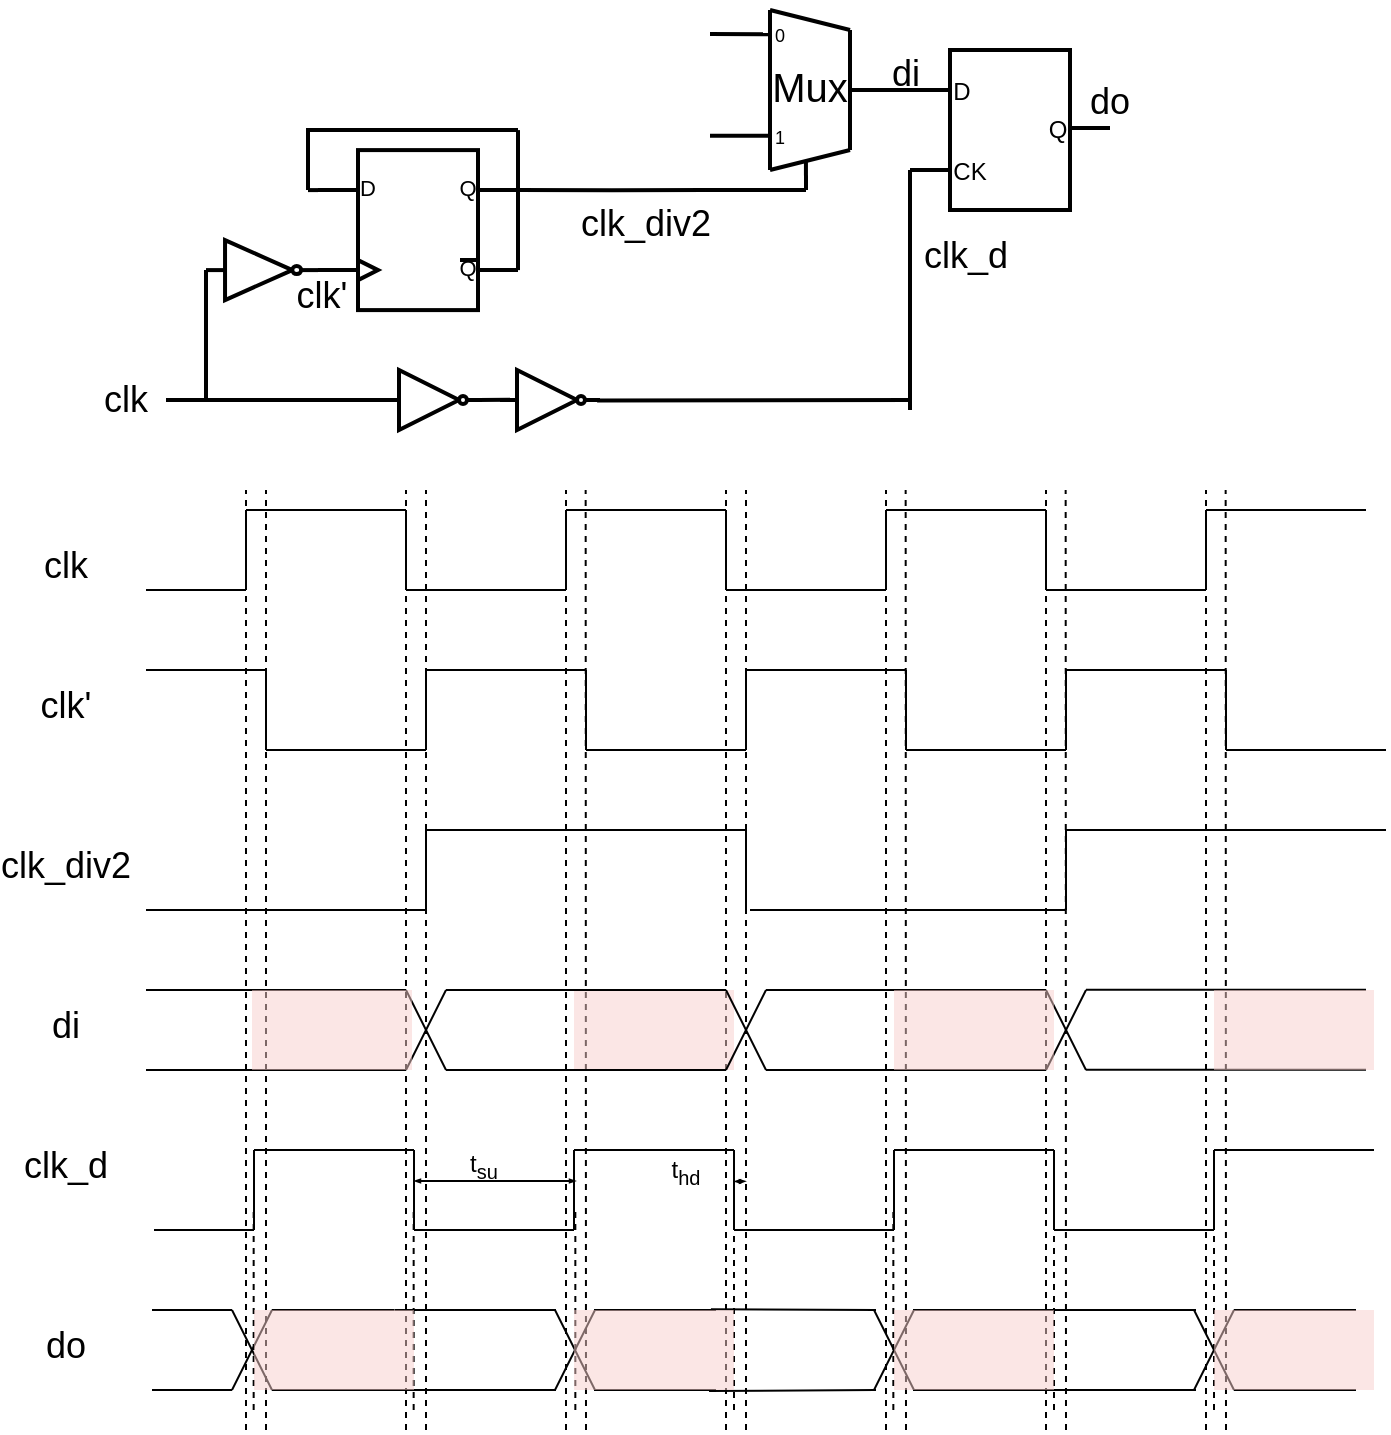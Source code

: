 <mxfile version="19.0.3" type="device"><diagram id="NZStmZs7gx8Ik5Czr6Bj" name="Page-1"><mxGraphModel dx="1385" dy="854" grid="1" gridSize="10" guides="1" tooltips="1" connect="1" arrows="1" fold="1" page="1" pageScale="1" pageWidth="850" pageHeight="1100" math="0" shadow="0"><root><mxCell id="0"/><mxCell id="1" parent="0"/><mxCell id="0IzY9kiV0JZyl25WK3U3-16" value="" style="verticalLabelPosition=bottom;shadow=0;dashed=0;align=center;html=1;verticalAlign=top;shape=mxgraph.electrical.logic_gates.inverter_2;strokeWidth=2;" vertex="1" parent="1"><mxGeometry x="317" y="250" width="50" height="30" as="geometry"/></mxCell><mxCell id="0IzY9kiV0JZyl25WK3U3-17" value="" style="verticalLabelPosition=bottom;shadow=0;dashed=0;align=center;html=1;verticalAlign=top;shape=mxgraph.electrical.logic_gates.inverter_2;strokeWidth=2;" vertex="1" parent="1"><mxGeometry x="258" y="250" width="50" height="30" as="geometry"/></mxCell><mxCell id="0IzY9kiV0JZyl25WK3U3-18" value="" style="group;strokeWidth=2;" vertex="1" connectable="0" parent="1"><mxGeometry x="522" y="90" width="100" height="80" as="geometry"/></mxCell><mxCell id="0IzY9kiV0JZyl25WK3U3-19" value="" style="rounded=0;whiteSpace=wrap;html=1;strokeWidth=2;" vertex="1" parent="0IzY9kiV0JZyl25WK3U3-18"><mxGeometry x="20" width="60" height="80" as="geometry"/></mxCell><mxCell id="0IzY9kiV0JZyl25WK3U3-20" value="" style="endArrow=none;html=1;rounded=0;entryX=0;entryY=0.25;entryDx=0;entryDy=0;strokeWidth=2;" edge="1" parent="0IzY9kiV0JZyl25WK3U3-18" target="0IzY9kiV0JZyl25WK3U3-19"><mxGeometry width="50" height="50" relative="1" as="geometry"><mxPoint y="20" as="sourcePoint"/><mxPoint x="10" y="-20" as="targetPoint"/></mxGeometry></mxCell><mxCell id="0IzY9kiV0JZyl25WK3U3-21" value="" style="endArrow=none;html=1;rounded=0;entryX=0;entryY=0.25;entryDx=0;entryDy=0;strokeWidth=2;" edge="1" parent="0IzY9kiV0JZyl25WK3U3-18"><mxGeometry width="50" height="50" relative="1" as="geometry"><mxPoint y="60" as="sourcePoint"/><mxPoint x="20" y="60" as="targetPoint"/></mxGeometry></mxCell><mxCell id="0IzY9kiV0JZyl25WK3U3-22" value="" style="endArrow=none;html=1;rounded=0;entryX=0;entryY=0.25;entryDx=0;entryDy=0;strokeWidth=2;" edge="1" parent="0IzY9kiV0JZyl25WK3U3-18"><mxGeometry width="50" height="50" relative="1" as="geometry"><mxPoint x="80" y="39" as="sourcePoint"/><mxPoint x="100" y="39" as="targetPoint"/></mxGeometry></mxCell><mxCell id="0IzY9kiV0JZyl25WK3U3-23" value="D" style="text;html=1;strokeColor=none;fillColor=none;align=center;verticalAlign=middle;whiteSpace=wrap;rounded=0;strokeWidth=2;" vertex="1" parent="0IzY9kiV0JZyl25WK3U3-18"><mxGeometry x="16" y="16" width="20" height="10" as="geometry"/></mxCell><mxCell id="0IzY9kiV0JZyl25WK3U3-24" value="CK" style="text;html=1;strokeColor=none;fillColor=none;align=center;verticalAlign=middle;whiteSpace=wrap;rounded=0;strokeWidth=2;" vertex="1" parent="0IzY9kiV0JZyl25WK3U3-18"><mxGeometry x="20" y="56" width="20" height="10" as="geometry"/></mxCell><mxCell id="0IzY9kiV0JZyl25WK3U3-25" value="Q" style="text;html=1;strokeColor=none;fillColor=none;align=center;verticalAlign=middle;whiteSpace=wrap;rounded=0;strokeWidth=2;" vertex="1" parent="0IzY9kiV0JZyl25WK3U3-18"><mxGeometry x="64" y="35" width="20" height="10" as="geometry"/></mxCell><mxCell id="0IzY9kiV0JZyl25WK3U3-188" value="" style="endArrow=none;html=1;rounded=0;strokeWidth=2;" edge="1" parent="0IzY9kiV0JZyl25WK3U3-18"><mxGeometry width="50" height="50" relative="1" as="geometry"><mxPoint y="60" as="sourcePoint"/><mxPoint y="180" as="targetPoint"/></mxGeometry></mxCell><mxCell id="0IzY9kiV0JZyl25WK3U3-26" value="" style="endArrow=none;html=1;rounded=0;strokeWidth=2;" edge="1" parent="1" target="0IzY9kiV0JZyl25WK3U3-17"><mxGeometry width="50" height="50" relative="1" as="geometry"><mxPoint x="150" y="265" as="sourcePoint"/><mxPoint x="202" y="264.8" as="targetPoint"/></mxGeometry></mxCell><mxCell id="0IzY9kiV0JZyl25WK3U3-27" value="" style="endArrow=none;html=1;rounded=0;strokeWidth=2;" edge="1" parent="1"><mxGeometry width="50" height="50" relative="1" as="geometry"><mxPoint x="306" y="265" as="sourcePoint"/><mxPoint x="322" y="264.86" as="targetPoint"/></mxGeometry></mxCell><mxCell id="0IzY9kiV0JZyl25WK3U3-28" value="" style="endArrow=none;html=1;rounded=0;strokeWidth=2;exitX=0.971;exitY=0.507;exitDx=0;exitDy=0;exitPerimeter=0;" edge="1" parent="1" source="0IzY9kiV0JZyl25WK3U3-16"><mxGeometry width="50" height="50" relative="1" as="geometry"><mxPoint x="380" y="265" as="sourcePoint"/><mxPoint x="522" y="264.98" as="targetPoint"/></mxGeometry></mxCell><mxCell id="0IzY9kiV0JZyl25WK3U3-34" value="" style="endArrow=none;html=1;rounded=0;entryX=-0.003;entryY=0.806;entryDx=0;entryDy=0;entryPerimeter=0;strokeWidth=2;" edge="1" parent="1" target="0IzY9kiV0JZyl25WK3U3-82"><mxGeometry width="50" height="50" relative="1" as="geometry"><mxPoint x="422" y="82" as="sourcePoint"/><mxPoint x="432" y="82" as="targetPoint"/></mxGeometry></mxCell><mxCell id="0IzY9kiV0JZyl25WK3U3-36" value="" style="endArrow=none;html=1;rounded=0;strokeWidth=2;" edge="1" parent="1"><mxGeometry width="50" height="50" relative="1" as="geometry"><mxPoint x="492" y="109.94" as="sourcePoint"/><mxPoint x="522" y="110" as="targetPoint"/></mxGeometry></mxCell><mxCell id="0IzY9kiV0JZyl25WK3U3-40" value="&lt;font style=&quot;font-size: 18px;&quot;&gt;clk&lt;/font&gt;" style="text;html=1;strokeColor=none;fillColor=none;align=center;verticalAlign=middle;whiteSpace=wrap;rounded=0;strokeWidth=2;" vertex="1" parent="1"><mxGeometry x="120" y="257" width="20" height="16" as="geometry"/></mxCell><mxCell id="0IzY9kiV0JZyl25WK3U3-43" value="&lt;font style=&quot;font-size: 18px;&quot;&gt;do&lt;/font&gt;" style="text;html=1;strokeColor=none;fillColor=none;align=center;verticalAlign=middle;whiteSpace=wrap;rounded=0;strokeWidth=2;" vertex="1" parent="1"><mxGeometry x="612" y="108" width="20" height="16" as="geometry"/></mxCell><mxCell id="0IzY9kiV0JZyl25WK3U3-44" value="" style="endArrow=none;html=1;rounded=0;fontSize=18;strokeWidth=1;" edge="1" parent="1"><mxGeometry width="50" height="50" relative="1" as="geometry"><mxPoint x="140" y="360" as="sourcePoint"/><mxPoint x="190" y="360" as="targetPoint"/></mxGeometry></mxCell><mxCell id="0IzY9kiV0JZyl25WK3U3-53" value="" style="endArrow=none;html=1;rounded=0;fontSize=18;strokeWidth=1;" edge="1" parent="1"><mxGeometry width="50" height="50" relative="1" as="geometry"><mxPoint x="190" y="320" as="sourcePoint"/><mxPoint x="270" y="320" as="targetPoint"/></mxGeometry></mxCell><mxCell id="0IzY9kiV0JZyl25WK3U3-54" value="" style="endArrow=none;html=1;rounded=0;fontSize=18;strokeWidth=1;" edge="1" parent="1"><mxGeometry width="50" height="50" relative="1" as="geometry"><mxPoint x="270" y="360" as="sourcePoint"/><mxPoint x="350" y="360" as="targetPoint"/></mxGeometry></mxCell><mxCell id="0IzY9kiV0JZyl25WK3U3-55" value="" style="endArrow=none;html=1;rounded=0;fontSize=18;strokeWidth=1;" edge="1" parent="1"><mxGeometry width="50" height="50" relative="1" as="geometry"><mxPoint x="350" y="320" as="sourcePoint"/><mxPoint x="430" y="320" as="targetPoint"/></mxGeometry></mxCell><mxCell id="0IzY9kiV0JZyl25WK3U3-56" value="" style="endArrow=none;html=1;rounded=0;fontSize=18;strokeWidth=1;" edge="1" parent="1"><mxGeometry width="50" height="50" relative="1" as="geometry"><mxPoint x="430" y="360" as="sourcePoint"/><mxPoint x="510" y="360" as="targetPoint"/></mxGeometry></mxCell><mxCell id="0IzY9kiV0JZyl25WK3U3-57" value="" style="endArrow=none;html=1;rounded=0;fontSize=18;strokeWidth=1;" edge="1" parent="1"><mxGeometry width="50" height="50" relative="1" as="geometry"><mxPoint x="510" y="320" as="sourcePoint"/><mxPoint x="590" y="320" as="targetPoint"/></mxGeometry></mxCell><mxCell id="0IzY9kiV0JZyl25WK3U3-60" value="" style="endArrow=none;html=1;rounded=0;fontSize=18;strokeWidth=1;" edge="1" parent="1"><mxGeometry width="50" height="50" relative="1" as="geometry"><mxPoint x="190" y="360" as="sourcePoint"/><mxPoint x="190" y="320" as="targetPoint"/></mxGeometry></mxCell><mxCell id="0IzY9kiV0JZyl25WK3U3-61" value="" style="endArrow=none;html=1;rounded=0;fontSize=18;strokeWidth=1;" edge="1" parent="1"><mxGeometry width="50" height="50" relative="1" as="geometry"><mxPoint x="270" y="360" as="sourcePoint"/><mxPoint x="270" y="320" as="targetPoint"/></mxGeometry></mxCell><mxCell id="0IzY9kiV0JZyl25WK3U3-62" value="" style="endArrow=none;html=1;rounded=0;fontSize=18;strokeWidth=1;" edge="1" parent="1"><mxGeometry width="50" height="50" relative="1" as="geometry"><mxPoint x="350" y="360" as="sourcePoint"/><mxPoint x="350" y="320" as="targetPoint"/></mxGeometry></mxCell><mxCell id="0IzY9kiV0JZyl25WK3U3-63" value="" style="endArrow=none;html=1;rounded=0;fontSize=18;strokeWidth=1;" edge="1" parent="1"><mxGeometry width="50" height="50" relative="1" as="geometry"><mxPoint x="430" y="360" as="sourcePoint"/><mxPoint x="430" y="320" as="targetPoint"/></mxGeometry></mxCell><mxCell id="0IzY9kiV0JZyl25WK3U3-64" value="" style="endArrow=none;html=1;rounded=0;fontSize=18;strokeWidth=1;" edge="1" parent="1"><mxGeometry width="50" height="50" relative="1" as="geometry"><mxPoint x="510" y="360" as="sourcePoint"/><mxPoint x="510" y="320" as="targetPoint"/></mxGeometry></mxCell><mxCell id="0IzY9kiV0JZyl25WK3U3-66" value="&lt;font style=&quot;font-size: 18px;&quot;&gt;clk&lt;/font&gt;" style="text;html=1;strokeColor=none;fillColor=none;align=center;verticalAlign=middle;whiteSpace=wrap;rounded=0;strokeWidth=1;" vertex="1" parent="1"><mxGeometry x="90" y="340" width="20" height="16" as="geometry"/></mxCell><mxCell id="0IzY9kiV0JZyl25WK3U3-76" value="" style="endArrow=none;html=1;rounded=0;fontSize=18;strokeWidth=2;" edge="1" parent="1"><mxGeometry width="50" height="50" relative="1" as="geometry"><mxPoint x="452" y="150" as="sourcePoint"/><mxPoint x="452" y="70" as="targetPoint"/></mxGeometry></mxCell><mxCell id="0IzY9kiV0JZyl25WK3U3-77" value="" style="endArrow=none;html=1;rounded=0;fontSize=18;strokeWidth=2;" edge="1" parent="1"><mxGeometry width="50" height="50" relative="1" as="geometry"><mxPoint x="492" y="140" as="sourcePoint"/><mxPoint x="492" y="80" as="targetPoint"/></mxGeometry></mxCell><mxCell id="0IzY9kiV0JZyl25WK3U3-78" value="" style="endArrow=none;html=1;rounded=0;fontSize=18;strokeWidth=2;" edge="1" parent="1"><mxGeometry width="50" height="50" relative="1" as="geometry"><mxPoint x="452" y="150" as="sourcePoint"/><mxPoint x="492" y="140" as="targetPoint"/></mxGeometry></mxCell><mxCell id="0IzY9kiV0JZyl25WK3U3-79" value="" style="endArrow=none;html=1;rounded=0;fontSize=18;strokeWidth=2;" edge="1" parent="1"><mxGeometry width="50" height="50" relative="1" as="geometry"><mxPoint x="452" y="70.0" as="sourcePoint"/><mxPoint x="492" y="80" as="targetPoint"/></mxGeometry></mxCell><mxCell id="0IzY9kiV0JZyl25WK3U3-81" value="&lt;font style=&quot;font-size: 20px;&quot;&gt;Mux&lt;/font&gt;" style="text;html=1;strokeColor=none;fillColor=none;align=center;verticalAlign=middle;whiteSpace=wrap;rounded=0;fontSize=18;strokeWidth=2;" vertex="1" parent="1"><mxGeometry x="442" y="94" width="60" height="30" as="geometry"/></mxCell><mxCell id="0IzY9kiV0JZyl25WK3U3-82" value="&lt;font style=&quot;font-size: 9px;&quot;&gt;0&lt;/font&gt;" style="text;html=1;strokeColor=none;fillColor=none;align=center;verticalAlign=middle;whiteSpace=wrap;rounded=0;fontSize=20;strokeWidth=2;" vertex="1" parent="1"><mxGeometry x="452" y="70" width="10" height="15" as="geometry"/></mxCell><mxCell id="0IzY9kiV0JZyl25WK3U3-83" value="&lt;font style=&quot;font-size: 9px;&quot;&gt;1&lt;/font&gt;" style="text;html=1;strokeColor=none;fillColor=none;align=center;verticalAlign=middle;whiteSpace=wrap;rounded=0;fontSize=20;strokeWidth=2;" vertex="1" parent="1"><mxGeometry x="452" y="121" width="10" height="15" as="geometry"/></mxCell><mxCell id="0IzY9kiV0JZyl25WK3U3-84" value="" style="endArrow=none;html=1;rounded=0;entryX=0;entryY=0.6;entryDx=0;entryDy=0;entryPerimeter=0;strokeWidth=2;" edge="1" parent="1"><mxGeometry width="50" height="50" relative="1" as="geometry"><mxPoint x="422.0" y="132.9" as="sourcePoint"/><mxPoint x="452.0" y="132.9" as="targetPoint"/></mxGeometry></mxCell><mxCell id="0IzY9kiV0JZyl25WK3U3-108" value="" style="endArrow=none;html=1;rounded=0;fontSize=12;strokeWidth=1;dashed=1;" edge="1" parent="1"><mxGeometry width="50" height="50" relative="1" as="geometry"><mxPoint x="200" y="780" as="sourcePoint"/><mxPoint x="200" y="310" as="targetPoint"/></mxGeometry></mxCell><mxCell id="0IzY9kiV0JZyl25WK3U3-109" value="" style="endArrow=none;html=1;rounded=0;fontSize=12;strokeWidth=1;dashed=1;" edge="1" parent="1"><mxGeometry width="50" height="50" relative="1" as="geometry"><mxPoint x="360" y="780" as="sourcePoint"/><mxPoint x="359.83" y="310" as="targetPoint"/></mxGeometry></mxCell><mxCell id="0IzY9kiV0JZyl25WK3U3-110" value="" style="endArrow=none;html=1;rounded=0;fontSize=12;strokeWidth=1;dashed=1;" edge="1" parent="1"><mxGeometry width="50" height="50" relative="1" as="geometry"><mxPoint x="520" y="780" as="sourcePoint"/><mxPoint x="519.83" y="310" as="targetPoint"/></mxGeometry></mxCell><mxCell id="0IzY9kiV0JZyl25WK3U3-121" value="" style="endArrow=none;html=1;rounded=0;fontSize=12;strokeWidth=1;dashed=1;" edge="1" parent="1"><mxGeometry width="50" height="50" relative="1" as="geometry"><mxPoint x="280" y="780" as="sourcePoint"/><mxPoint x="280" y="310" as="targetPoint"/></mxGeometry></mxCell><mxCell id="0IzY9kiV0JZyl25WK3U3-122" value="" style="endArrow=none;html=1;rounded=0;fontSize=12;strokeWidth=1;dashed=1;" edge="1" parent="1"><mxGeometry width="50" height="50" relative="1" as="geometry"><mxPoint x="440" y="780" as="sourcePoint"/><mxPoint x="440" y="310" as="targetPoint"/></mxGeometry></mxCell><mxCell id="0IzY9kiV0JZyl25WK3U3-123" value="" style="endArrow=none;html=1;rounded=0;fontSize=12;strokeWidth=1;" edge="1" parent="1"><mxGeometry width="50" height="50" relative="1" as="geometry"><mxPoint x="270" y="600" as="sourcePoint"/><mxPoint x="290" y="560" as="targetPoint"/></mxGeometry></mxCell><mxCell id="0IzY9kiV0JZyl25WK3U3-124" value="" style="endArrow=none;html=1;rounded=0;fontSize=12;strokeWidth=1;" edge="1" parent="1"><mxGeometry width="50" height="50" relative="1" as="geometry"><mxPoint x="290" y="600" as="sourcePoint"/><mxPoint x="270" y="560" as="targetPoint"/></mxGeometry></mxCell><mxCell id="0IzY9kiV0JZyl25WK3U3-140" value="" style="endArrow=none;html=1;rounded=0;fontSize=12;strokeWidth=1;dashed=1;" edge="1" parent="1"><mxGeometry width="50" height="50" relative="1" as="geometry"><mxPoint x="350" y="780" as="sourcePoint"/><mxPoint x="350.0" y="310" as="targetPoint"/></mxGeometry></mxCell><mxCell id="0IzY9kiV0JZyl25WK3U3-141" value="" style="endArrow=blockThin;html=1;rounded=0;fontSize=12;strokeWidth=1;startArrow=blockThin;startFill=1;endFill=1;endSize=1;startSize=1;" edge="1" parent="1"><mxGeometry width="50" height="50" relative="1" as="geometry"><mxPoint x="274" y="655.52" as="sourcePoint"/><mxPoint x="355" y="655.52" as="targetPoint"/></mxGeometry></mxCell><mxCell id="0IzY9kiV0JZyl25WK3U3-142" value="t&lt;sub&gt;su&lt;/sub&gt;" style="text;html=1;strokeColor=none;fillColor=none;align=center;verticalAlign=middle;whiteSpace=wrap;rounded=0;fontSize=12;strokeWidth=1;" vertex="1" parent="1"><mxGeometry x="299" y="642.66" width="20" height="10" as="geometry"/></mxCell><mxCell id="0IzY9kiV0JZyl25WK3U3-143" value="" style="endArrow=blockThin;html=1;rounded=0;fontSize=12;strokeWidth=1;startArrow=blockThin;startFill=1;endFill=1;endSize=1;startSize=1;" edge="1" parent="1"><mxGeometry width="50" height="50" relative="1" as="geometry"><mxPoint x="434" y="655.74" as="sourcePoint"/><mxPoint x="440" y="655.67" as="targetPoint"/></mxGeometry></mxCell><mxCell id="0IzY9kiV0JZyl25WK3U3-144" value="" style="endArrow=none;html=1;rounded=0;fontSize=12;strokeWidth=1;dashed=1;" edge="1" parent="1"><mxGeometry width="50" height="50" relative="1" as="geometry"><mxPoint x="430" y="780" as="sourcePoint"/><mxPoint x="430" y="310" as="targetPoint"/></mxGeometry></mxCell><mxCell id="0IzY9kiV0JZyl25WK3U3-145" value="t&lt;sub&gt;hd&lt;/sub&gt;" style="text;html=1;strokeColor=none;fillColor=none;align=center;verticalAlign=middle;whiteSpace=wrap;rounded=0;fontSize=12;strokeWidth=1;" vertex="1" parent="1"><mxGeometry x="400" y="645.74" width="20" height="10" as="geometry"/></mxCell><mxCell id="0IzY9kiV0JZyl25WK3U3-146" value="" style="endArrow=none;html=1;rounded=0;fontSize=12;strokeWidth=1;dashed=1;" edge="1" parent="1"><mxGeometry width="50" height="50" relative="1" as="geometry"><mxPoint x="270" y="780" as="sourcePoint"/><mxPoint x="270" y="310" as="targetPoint"/></mxGeometry></mxCell><mxCell id="0IzY9kiV0JZyl25WK3U3-162" value="" style="endArrow=none;html=1;rounded=0;fontSize=12;strokeWidth=1;dashed=1;" edge="1" parent="1"><mxGeometry width="50" height="50" relative="1" as="geometry"><mxPoint x="190" y="780" as="sourcePoint"/><mxPoint x="190" y="310" as="targetPoint"/></mxGeometry></mxCell><mxCell id="0IzY9kiV0JZyl25WK3U3-179" value="" style="rounded=0;whiteSpace=wrap;html=1;fontSize=12;fillColor=#F8CECC;strokeColor=none;opacity=50;strokeWidth=1;" vertex="1" parent="1"><mxGeometry x="354" y="560" width="80" height="40" as="geometry"/></mxCell><mxCell id="0IzY9kiV0JZyl25WK3U3-189" value="" style="verticalLabelPosition=bottom;shadow=0;dashed=0;align=center;html=1;verticalAlign=top;shape=mxgraph.electrical.logic_gates.inverter_2;strokeWidth=2;" vertex="1" parent="1"><mxGeometry x="170" y="185.05" width="56" height="30" as="geometry"/></mxCell><mxCell id="0IzY9kiV0JZyl25WK3U3-196" style="edgeStyle=orthogonalEdgeStyle;rounded=0;orthogonalLoop=1;jettySize=auto;html=1;exitX=1;exitY=0.25;exitDx=0;exitDy=0;exitPerimeter=0;fontSize=12;startArrow=none;startFill=0;endArrow=none;endFill=0;startSize=1;endSize=1;strokeWidth=2;" edge="1" parent="1" source="0IzY9kiV0JZyl25WK3U3-191"><mxGeometry relative="1" as="geometry"><mxPoint x="420" y="160" as="targetPoint"/></mxGeometry></mxCell><mxCell id="0IzY9kiV0JZyl25WK3U3-191" value="" style="verticalLabelPosition=bottom;shadow=0;dashed=0;align=center;html=1;verticalAlign=top;shape=mxgraph.electrical.logic_gates.d_type_flip-flop;fontSize=12;strokeWidth=2;fillColor=default;" vertex="1" parent="1"><mxGeometry x="226" y="140.05" width="100" height="80" as="geometry"/></mxCell><mxCell id="0IzY9kiV0JZyl25WK3U3-192" value="" style="endArrow=none;html=1;rounded=0;fontSize=12;startSize=1;endSize=1;strokeWidth=2;exitX=1;exitY=0.75;exitDx=0;exitDy=0;exitPerimeter=0;" edge="1" parent="1" source="0IzY9kiV0JZyl25WK3U3-191"><mxGeometry width="50" height="50" relative="1" as="geometry"><mxPoint x="321" y="200.05" as="sourcePoint"/><mxPoint x="326" y="130.05" as="targetPoint"/></mxGeometry></mxCell><mxCell id="0IzY9kiV0JZyl25WK3U3-193" value="" style="endArrow=none;html=1;rounded=0;fontSize=12;startSize=1;endSize=1;strokeWidth=2;" edge="1" parent="1"><mxGeometry width="50" height="50" relative="1" as="geometry"><mxPoint x="326" y="130" as="sourcePoint"/><mxPoint x="221" y="130.05" as="targetPoint"/></mxGeometry></mxCell><mxCell id="0IzY9kiV0JZyl25WK3U3-194" value="" style="endArrow=none;html=1;rounded=0;fontSize=12;startSize=1;endSize=1;strokeWidth=2;" edge="1" parent="1"><mxGeometry width="50" height="50" relative="1" as="geometry"><mxPoint x="221" y="160.05" as="sourcePoint"/><mxPoint x="226" y="130.05" as="targetPoint"/><Array as="points"><mxPoint x="221" y="130.05"/></Array></mxGeometry></mxCell><mxCell id="0IzY9kiV0JZyl25WK3U3-195" value="" style="endArrow=none;html=1;rounded=0;fontSize=12;startSize=1;endSize=1;strokeWidth=2;entryX=0;entryY=0.25;entryDx=0;entryDy=0;entryPerimeter=0;" edge="1" parent="1" target="0IzY9kiV0JZyl25WK3U3-191"><mxGeometry width="50" height="50" relative="1" as="geometry"><mxPoint x="221" y="160.05" as="sourcePoint"/><mxPoint x="226" y="130.05" as="targetPoint"/></mxGeometry></mxCell><mxCell id="0IzY9kiV0JZyl25WK3U3-198" value="" style="endArrow=none;html=1;rounded=0;fontSize=12;startSize=1;endSize=1;strokeWidth=2;" edge="1" parent="1"><mxGeometry width="50" height="50" relative="1" as="geometry"><mxPoint x="420" y="160.02" as="sourcePoint"/><mxPoint x="470" y="160.02" as="targetPoint"/></mxGeometry></mxCell><mxCell id="0IzY9kiV0JZyl25WK3U3-199" value="" style="endArrow=none;html=1;rounded=0;fontSize=12;startSize=1;endSize=1;strokeWidth=2;" edge="1" parent="1"><mxGeometry width="50" height="50" relative="1" as="geometry"><mxPoint x="470" y="160" as="sourcePoint"/><mxPoint x="469.97" y="145.05" as="targetPoint"/></mxGeometry></mxCell><mxCell id="0IzY9kiV0JZyl25WK3U3-200" value="" style="endArrow=none;html=1;rounded=0;strokeWidth=2;" edge="1" parent="1"><mxGeometry width="50" height="50" relative="1" as="geometry"><mxPoint x="170" y="200" as="sourcePoint"/><mxPoint x="170" y="265" as="targetPoint"/></mxGeometry></mxCell><mxCell id="0IzY9kiV0JZyl25WK3U3-201" value="&lt;font style=&quot;font-size: 18px;&quot;&gt;clk'&lt;/font&gt;" style="text;html=1;strokeColor=none;fillColor=none;align=center;verticalAlign=middle;whiteSpace=wrap;rounded=0;strokeWidth=2;" vertex="1" parent="1"><mxGeometry x="218" y="205" width="20" height="16" as="geometry"/></mxCell><mxCell id="0IzY9kiV0JZyl25WK3U3-202" value="&lt;font style=&quot;font-size: 18px;&quot;&gt;clk_div2&lt;/font&gt;" style="text;html=1;strokeColor=none;fillColor=none;align=center;verticalAlign=middle;whiteSpace=wrap;rounded=0;strokeWidth=2;" vertex="1" parent="1"><mxGeometry x="380" y="169.05" width="20" height="16" as="geometry"/></mxCell><mxCell id="0IzY9kiV0JZyl25WK3U3-207" value="&lt;font style=&quot;font-size: 18px;&quot;&gt;clk_d&lt;/font&gt;" style="text;html=1;strokeColor=none;fillColor=none;align=center;verticalAlign=middle;whiteSpace=wrap;rounded=0;strokeWidth=2;" vertex="1" parent="1"><mxGeometry x="540" y="185.05" width="20" height="16" as="geometry"/></mxCell><mxCell id="0IzY9kiV0JZyl25WK3U3-208" value="" style="endArrow=none;html=1;rounded=0;fontSize=18;strokeWidth=1;" edge="1" parent="1"><mxGeometry width="50" height="50" relative="1" as="geometry"><mxPoint x="140" y="400" as="sourcePoint"/><mxPoint x="200" y="400" as="targetPoint"/></mxGeometry></mxCell><mxCell id="0IzY9kiV0JZyl25WK3U3-209" value="" style="endArrow=none;html=1;rounded=0;fontSize=18;strokeWidth=1;" edge="1" parent="1"><mxGeometry width="50" height="50" relative="1" as="geometry"><mxPoint x="200" y="440" as="sourcePoint"/><mxPoint x="280" y="440" as="targetPoint"/></mxGeometry></mxCell><mxCell id="0IzY9kiV0JZyl25WK3U3-210" value="" style="endArrow=none;html=1;rounded=0;fontSize=18;strokeWidth=1;" edge="1" parent="1"><mxGeometry width="50" height="50" relative="1" as="geometry"><mxPoint x="280" y="400" as="sourcePoint"/><mxPoint x="360" y="400" as="targetPoint"/></mxGeometry></mxCell><mxCell id="0IzY9kiV0JZyl25WK3U3-211" value="" style="endArrow=none;html=1;rounded=0;fontSize=18;strokeWidth=1;" edge="1" parent="1"><mxGeometry width="50" height="50" relative="1" as="geometry"><mxPoint x="360" y="440" as="sourcePoint"/><mxPoint x="440" y="440" as="targetPoint"/></mxGeometry></mxCell><mxCell id="0IzY9kiV0JZyl25WK3U3-212" value="" style="endArrow=none;html=1;rounded=0;fontSize=18;strokeWidth=1;" edge="1" parent="1"><mxGeometry width="50" height="50" relative="1" as="geometry"><mxPoint x="440" y="400" as="sourcePoint"/><mxPoint x="520" y="400" as="targetPoint"/></mxGeometry></mxCell><mxCell id="0IzY9kiV0JZyl25WK3U3-213" value="" style="endArrow=none;html=1;rounded=0;fontSize=18;strokeWidth=1;" edge="1" parent="1"><mxGeometry width="50" height="50" relative="1" as="geometry"><mxPoint x="520" y="440" as="sourcePoint"/><mxPoint x="600" y="440" as="targetPoint"/></mxGeometry></mxCell><mxCell id="0IzY9kiV0JZyl25WK3U3-214" value="" style="endArrow=none;html=1;rounded=0;fontSize=18;strokeWidth=1;" edge="1" parent="1"><mxGeometry width="50" height="50" relative="1" as="geometry"><mxPoint x="200" y="440" as="sourcePoint"/><mxPoint x="200" y="400" as="targetPoint"/></mxGeometry></mxCell><mxCell id="0IzY9kiV0JZyl25WK3U3-215" value="" style="endArrow=none;html=1;rounded=0;fontSize=18;strokeWidth=1;" edge="1" parent="1"><mxGeometry width="50" height="50" relative="1" as="geometry"><mxPoint x="280" y="440" as="sourcePoint"/><mxPoint x="280" y="400" as="targetPoint"/></mxGeometry></mxCell><mxCell id="0IzY9kiV0JZyl25WK3U3-216" value="" style="endArrow=none;html=1;rounded=0;fontSize=18;strokeWidth=1;" edge="1" parent="1"><mxGeometry width="50" height="50" relative="1" as="geometry"><mxPoint x="360" y="440" as="sourcePoint"/><mxPoint x="360" y="400" as="targetPoint"/></mxGeometry></mxCell><mxCell id="0IzY9kiV0JZyl25WK3U3-217" value="" style="endArrow=none;html=1;rounded=0;fontSize=18;strokeWidth=1;" edge="1" parent="1"><mxGeometry width="50" height="50" relative="1" as="geometry"><mxPoint x="440" y="440" as="sourcePoint"/><mxPoint x="440" y="400" as="targetPoint"/></mxGeometry></mxCell><mxCell id="0IzY9kiV0JZyl25WK3U3-218" value="" style="endArrow=none;html=1;rounded=0;fontSize=18;strokeWidth=1;" edge="1" parent="1"><mxGeometry width="50" height="50" relative="1" as="geometry"><mxPoint x="520" y="440" as="sourcePoint"/><mxPoint x="520" y="400" as="targetPoint"/></mxGeometry></mxCell><mxCell id="0IzY9kiV0JZyl25WK3U3-219" value="&lt;font style=&quot;font-size: 18px;&quot;&gt;clk'&lt;/font&gt;" style="text;html=1;strokeColor=none;fillColor=none;align=center;verticalAlign=middle;whiteSpace=wrap;rounded=0;strokeWidth=1;" vertex="1" parent="1"><mxGeometry x="90" y="410" width="20" height="16" as="geometry"/></mxCell><mxCell id="0IzY9kiV0JZyl25WK3U3-234" value="" style="endArrow=none;html=1;rounded=0;fontSize=18;strokeWidth=1;" edge="1" parent="1"><mxGeometry width="50" height="50" relative="1" as="geometry"><mxPoint x="140" y="520" as="sourcePoint"/><mxPoint x="200" y="520" as="targetPoint"/></mxGeometry></mxCell><mxCell id="0IzY9kiV0JZyl25WK3U3-235" value="" style="endArrow=none;html=1;rounded=0;fontSize=18;strokeWidth=1;" edge="1" parent="1"><mxGeometry width="50" height="50" relative="1" as="geometry"><mxPoint x="200" y="520" as="sourcePoint"/><mxPoint x="280" y="520" as="targetPoint"/></mxGeometry></mxCell><mxCell id="0IzY9kiV0JZyl25WK3U3-236" value="" style="endArrow=none;html=1;rounded=0;fontSize=18;strokeWidth=1;" edge="1" parent="1"><mxGeometry width="50" height="50" relative="1" as="geometry"><mxPoint x="280" y="480" as="sourcePoint"/><mxPoint x="440" y="480" as="targetPoint"/></mxGeometry></mxCell><mxCell id="0IzY9kiV0JZyl25WK3U3-238" value="" style="endArrow=none;html=1;rounded=0;fontSize=18;strokeWidth=1;" edge="1" parent="1"><mxGeometry width="50" height="50" relative="1" as="geometry"><mxPoint x="442" y="520" as="sourcePoint"/><mxPoint x="522" y="520" as="targetPoint"/></mxGeometry></mxCell><mxCell id="0IzY9kiV0JZyl25WK3U3-239" value="" style="endArrow=none;html=1;rounded=0;fontSize=18;strokeWidth=1;" edge="1" parent="1"><mxGeometry width="50" height="50" relative="1" as="geometry"><mxPoint x="520" y="520" as="sourcePoint"/><mxPoint x="600" y="520" as="targetPoint"/></mxGeometry></mxCell><mxCell id="0IzY9kiV0JZyl25WK3U3-241" value="" style="endArrow=none;html=1;rounded=0;fontSize=18;strokeWidth=1;" edge="1" parent="1"><mxGeometry width="50" height="50" relative="1" as="geometry"><mxPoint x="280" y="520" as="sourcePoint"/><mxPoint x="280" y="480" as="targetPoint"/></mxGeometry></mxCell><mxCell id="0IzY9kiV0JZyl25WK3U3-243" value="" style="endArrow=none;html=1;rounded=0;fontSize=18;strokeWidth=1;" edge="1" parent="1"><mxGeometry width="50" height="50" relative="1" as="geometry"><mxPoint x="440" y="520" as="sourcePoint"/><mxPoint x="440" y="480" as="targetPoint"/></mxGeometry></mxCell><mxCell id="0IzY9kiV0JZyl25WK3U3-245" value="&lt;font style=&quot;font-size: 18px;&quot;&gt;clk_div2&lt;/font&gt;" style="text;html=1;strokeColor=none;fillColor=none;align=center;verticalAlign=middle;whiteSpace=wrap;rounded=0;strokeWidth=1;" vertex="1" parent="1"><mxGeometry x="90" y="490" width="20" height="16" as="geometry"/></mxCell><mxCell id="0IzY9kiV0JZyl25WK3U3-246" value="" style="endArrow=none;html=1;rounded=0;fontSize=18;strokeWidth=1;" edge="1" parent="1"><mxGeometry width="50" height="50" relative="1" as="geometry"><mxPoint x="590" y="360" as="sourcePoint"/><mxPoint x="670" y="360" as="targetPoint"/></mxGeometry></mxCell><mxCell id="0IzY9kiV0JZyl25WK3U3-247" value="" style="endArrow=none;html=1;rounded=0;fontSize=18;strokeWidth=1;" edge="1" parent="1"><mxGeometry width="50" height="50" relative="1" as="geometry"><mxPoint x="670" y="320" as="sourcePoint"/><mxPoint x="750" y="320" as="targetPoint"/></mxGeometry></mxCell><mxCell id="0IzY9kiV0JZyl25WK3U3-248" value="" style="endArrow=none;html=1;rounded=0;fontSize=18;strokeWidth=1;" edge="1" parent="1"><mxGeometry width="50" height="50" relative="1" as="geometry"><mxPoint x="590" y="360" as="sourcePoint"/><mxPoint x="590" y="320" as="targetPoint"/></mxGeometry></mxCell><mxCell id="0IzY9kiV0JZyl25WK3U3-249" value="" style="endArrow=none;html=1;rounded=0;fontSize=18;strokeWidth=1;" edge="1" parent="1"><mxGeometry width="50" height="50" relative="1" as="geometry"><mxPoint x="670" y="360" as="sourcePoint"/><mxPoint x="670" y="320" as="targetPoint"/></mxGeometry></mxCell><mxCell id="0IzY9kiV0JZyl25WK3U3-250" value="" style="endArrow=none;html=1;rounded=0;fontSize=18;strokeWidth=1;" edge="1" parent="1"><mxGeometry width="50" height="50" relative="1" as="geometry"><mxPoint x="600" y="400" as="sourcePoint"/><mxPoint x="680" y="400" as="targetPoint"/></mxGeometry></mxCell><mxCell id="0IzY9kiV0JZyl25WK3U3-251" value="" style="endArrow=none;html=1;rounded=0;fontSize=18;strokeWidth=1;" edge="1" parent="1"><mxGeometry width="50" height="50" relative="1" as="geometry"><mxPoint x="680" y="440" as="sourcePoint"/><mxPoint x="760" y="440" as="targetPoint"/></mxGeometry></mxCell><mxCell id="0IzY9kiV0JZyl25WK3U3-252" value="" style="endArrow=none;html=1;rounded=0;fontSize=18;strokeWidth=1;" edge="1" parent="1"><mxGeometry width="50" height="50" relative="1" as="geometry"><mxPoint x="600" y="440" as="sourcePoint"/><mxPoint x="600" y="400" as="targetPoint"/></mxGeometry></mxCell><mxCell id="0IzY9kiV0JZyl25WK3U3-253" value="" style="endArrow=none;html=1;rounded=0;fontSize=18;strokeWidth=1;" edge="1" parent="1"><mxGeometry width="50" height="50" relative="1" as="geometry"><mxPoint x="680" y="440" as="sourcePoint"/><mxPoint x="680" y="400" as="targetPoint"/></mxGeometry></mxCell><mxCell id="0IzY9kiV0JZyl25WK3U3-262" value="" style="endArrow=none;html=1;rounded=0;fontSize=18;strokeWidth=1;" edge="1" parent="1"><mxGeometry width="50" height="50" relative="1" as="geometry"><mxPoint x="600" y="480" as="sourcePoint"/><mxPoint x="760" y="480" as="targetPoint"/></mxGeometry></mxCell><mxCell id="0IzY9kiV0JZyl25WK3U3-265" value="" style="endArrow=none;html=1;rounded=0;fontSize=18;strokeWidth=1;" edge="1" parent="1"><mxGeometry width="50" height="50" relative="1" as="geometry"><mxPoint x="600" y="520" as="sourcePoint"/><mxPoint x="600" y="480" as="targetPoint"/></mxGeometry></mxCell><mxCell id="0IzY9kiV0JZyl25WK3U3-267" value="" style="endArrow=none;html=1;rounded=0;fontSize=12;strokeWidth=1;dashed=1;" edge="1" parent="1"><mxGeometry width="50" height="50" relative="1" as="geometry"><mxPoint x="510" y="780" as="sourcePoint"/><mxPoint x="510.0" y="310" as="targetPoint"/></mxGeometry></mxCell><mxCell id="0IzY9kiV0JZyl25WK3U3-268" value="" style="endArrow=none;html=1;rounded=0;fontSize=12;strokeWidth=1;dashed=1;" edge="1" parent="1"><mxGeometry width="50" height="50" relative="1" as="geometry"><mxPoint x="600" y="780" as="sourcePoint"/><mxPoint x="599.83" y="310" as="targetPoint"/></mxGeometry></mxCell><mxCell id="0IzY9kiV0JZyl25WK3U3-269" value="" style="endArrow=none;html=1;rounded=0;fontSize=12;strokeWidth=1;dashed=1;" edge="1" parent="1"><mxGeometry width="50" height="50" relative="1" as="geometry"><mxPoint x="590" y="780" as="sourcePoint"/><mxPoint x="590" y="310" as="targetPoint"/></mxGeometry></mxCell><mxCell id="0IzY9kiV0JZyl25WK3U3-270" value="" style="endArrow=none;html=1;rounded=0;fontSize=12;strokeWidth=1;dashed=1;" edge="1" parent="1"><mxGeometry width="50" height="50" relative="1" as="geometry"><mxPoint x="680" y="780" as="sourcePoint"/><mxPoint x="679.83" y="310" as="targetPoint"/></mxGeometry></mxCell><mxCell id="0IzY9kiV0JZyl25WK3U3-271" value="" style="endArrow=none;html=1;rounded=0;fontSize=12;strokeWidth=1;dashed=1;" edge="1" parent="1"><mxGeometry width="50" height="50" relative="1" as="geometry"><mxPoint x="670" y="780" as="sourcePoint"/><mxPoint x="670" y="310" as="targetPoint"/></mxGeometry></mxCell><mxCell id="0IzY9kiV0JZyl25WK3U3-272" value="&lt;font style=&quot;font-size: 18px;&quot;&gt;di&lt;/font&gt;" style="text;html=1;strokeColor=none;fillColor=none;align=center;verticalAlign=middle;whiteSpace=wrap;rounded=0;strokeWidth=2;" vertex="1" parent="1"><mxGeometry x="510" y="94.0" width="20" height="16" as="geometry"/></mxCell><mxCell id="0IzY9kiV0JZyl25WK3U3-274" value="&lt;font style=&quot;font-size: 18px;&quot;&gt;di&lt;/font&gt;" style="text;html=1;strokeColor=none;fillColor=none;align=center;verticalAlign=middle;whiteSpace=wrap;rounded=0;strokeWidth=1;" vertex="1" parent="1"><mxGeometry x="90" y="570" width="20" height="16" as="geometry"/></mxCell><mxCell id="0IzY9kiV0JZyl25WK3U3-275" value="" style="endArrow=none;html=1;rounded=0;fontSize=12;strokeWidth=1;" edge="1" parent="1"><mxGeometry width="50" height="50" relative="1" as="geometry"><mxPoint x="430" y="600" as="sourcePoint"/><mxPoint x="450" y="560" as="targetPoint"/></mxGeometry></mxCell><mxCell id="0IzY9kiV0JZyl25WK3U3-276" value="" style="endArrow=none;html=1;rounded=0;fontSize=12;strokeWidth=1;" edge="1" parent="1"><mxGeometry width="50" height="50" relative="1" as="geometry"><mxPoint x="450" y="600" as="sourcePoint"/><mxPoint x="430" y="560" as="targetPoint"/></mxGeometry></mxCell><mxCell id="0IzY9kiV0JZyl25WK3U3-277" value="" style="endArrow=none;html=1;rounded=0;fontSize=12;strokeWidth=1;" edge="1" parent="1"><mxGeometry width="50" height="50" relative="1" as="geometry"><mxPoint x="590" y="600" as="sourcePoint"/><mxPoint x="610" y="560" as="targetPoint"/></mxGeometry></mxCell><mxCell id="0IzY9kiV0JZyl25WK3U3-278" value="" style="endArrow=none;html=1;rounded=0;fontSize=12;strokeWidth=1;" edge="1" parent="1"><mxGeometry width="50" height="50" relative="1" as="geometry"><mxPoint x="610" y="600" as="sourcePoint"/><mxPoint x="590" y="560" as="targetPoint"/></mxGeometry></mxCell><mxCell id="0IzY9kiV0JZyl25WK3U3-279" value="" style="endArrow=none;html=1;rounded=0;fontSize=18;strokeWidth=1;" edge="1" parent="1"><mxGeometry width="50" height="50" relative="1" as="geometry"><mxPoint x="290" y="560" as="sourcePoint"/><mxPoint x="430" y="560" as="targetPoint"/></mxGeometry></mxCell><mxCell id="0IzY9kiV0JZyl25WK3U3-280" value="" style="endArrow=none;html=1;rounded=0;fontSize=18;strokeWidth=1;" edge="1" parent="1"><mxGeometry width="50" height="50" relative="1" as="geometry"><mxPoint x="290" y="600" as="sourcePoint"/><mxPoint x="430" y="600" as="targetPoint"/></mxGeometry></mxCell><mxCell id="0IzY9kiV0JZyl25WK3U3-281" value="" style="endArrow=none;html=1;rounded=0;fontSize=18;strokeWidth=1;" edge="1" parent="1"><mxGeometry width="50" height="50" relative="1" as="geometry"><mxPoint x="450" y="560" as="sourcePoint"/><mxPoint x="590" y="560" as="targetPoint"/></mxGeometry></mxCell><mxCell id="0IzY9kiV0JZyl25WK3U3-282" value="" style="endArrow=none;html=1;rounded=0;fontSize=18;strokeWidth=1;" edge="1" parent="1"><mxGeometry width="50" height="50" relative="1" as="geometry"><mxPoint x="450" y="600" as="sourcePoint"/><mxPoint x="590" y="600" as="targetPoint"/></mxGeometry></mxCell><mxCell id="0IzY9kiV0JZyl25WK3U3-284" value="" style="endArrow=none;html=1;rounded=0;fontSize=18;strokeWidth=1;" edge="1" parent="1"><mxGeometry width="50" height="50" relative="1" as="geometry"><mxPoint x="140" y="600" as="sourcePoint"/><mxPoint x="270" y="600" as="targetPoint"/></mxGeometry></mxCell><mxCell id="0IzY9kiV0JZyl25WK3U3-285" value="" style="endArrow=none;html=1;rounded=0;fontSize=18;strokeWidth=1;" edge="1" parent="1"><mxGeometry width="50" height="50" relative="1" as="geometry"><mxPoint x="140" y="560" as="sourcePoint"/><mxPoint x="270" y="560" as="targetPoint"/></mxGeometry></mxCell><mxCell id="0IzY9kiV0JZyl25WK3U3-286" value="" style="endArrow=none;html=1;rounded=0;fontSize=18;strokeWidth=1;" edge="1" parent="1"><mxGeometry width="50" height="50" relative="1" as="geometry"><mxPoint x="610" y="559.92" as="sourcePoint"/><mxPoint x="750" y="559.92" as="targetPoint"/></mxGeometry></mxCell><mxCell id="0IzY9kiV0JZyl25WK3U3-287" value="" style="endArrow=none;html=1;rounded=0;fontSize=18;strokeWidth=1;" edge="1" parent="1"><mxGeometry width="50" height="50" relative="1" as="geometry"><mxPoint x="610" y="599.92" as="sourcePoint"/><mxPoint x="750" y="599.92" as="targetPoint"/></mxGeometry></mxCell><mxCell id="0IzY9kiV0JZyl25WK3U3-288" value="&lt;font style=&quot;font-size: 18px;&quot;&gt;clk_d&lt;/font&gt;" style="text;html=1;strokeColor=none;fillColor=none;align=center;verticalAlign=middle;whiteSpace=wrap;rounded=0;strokeWidth=1;" vertex="1" parent="1"><mxGeometry x="90" y="640" width="20" height="16" as="geometry"/></mxCell><mxCell id="0IzY9kiV0JZyl25WK3U3-289" value="" style="endArrow=none;html=1;rounded=0;fontSize=18;strokeWidth=1;" edge="1" parent="1"><mxGeometry width="50" height="50" relative="1" as="geometry"><mxPoint x="144" y="680" as="sourcePoint"/><mxPoint x="194" y="680" as="targetPoint"/></mxGeometry></mxCell><mxCell id="0IzY9kiV0JZyl25WK3U3-290" value="" style="endArrow=none;html=1;rounded=0;fontSize=18;strokeWidth=1;" edge="1" parent="1"><mxGeometry width="50" height="50" relative="1" as="geometry"><mxPoint x="194" y="640" as="sourcePoint"/><mxPoint x="274" y="640" as="targetPoint"/></mxGeometry></mxCell><mxCell id="0IzY9kiV0JZyl25WK3U3-291" value="" style="endArrow=none;html=1;rounded=0;fontSize=18;strokeWidth=1;" edge="1" parent="1"><mxGeometry width="50" height="50" relative="1" as="geometry"><mxPoint x="274" y="680" as="sourcePoint"/><mxPoint x="354" y="680" as="targetPoint"/></mxGeometry></mxCell><mxCell id="0IzY9kiV0JZyl25WK3U3-292" value="" style="endArrow=none;html=1;rounded=0;fontSize=18;strokeWidth=1;" edge="1" parent="1"><mxGeometry width="50" height="50" relative="1" as="geometry"><mxPoint x="354" y="640" as="sourcePoint"/><mxPoint x="434" y="640" as="targetPoint"/></mxGeometry></mxCell><mxCell id="0IzY9kiV0JZyl25WK3U3-293" value="" style="endArrow=none;html=1;rounded=0;fontSize=18;strokeWidth=1;" edge="1" parent="1"><mxGeometry width="50" height="50" relative="1" as="geometry"><mxPoint x="434" y="680" as="sourcePoint"/><mxPoint x="514" y="680" as="targetPoint"/></mxGeometry></mxCell><mxCell id="0IzY9kiV0JZyl25WK3U3-294" value="" style="endArrow=none;html=1;rounded=0;fontSize=18;strokeWidth=1;" edge="1" parent="1"><mxGeometry width="50" height="50" relative="1" as="geometry"><mxPoint x="514" y="640" as="sourcePoint"/><mxPoint x="594" y="640" as="targetPoint"/></mxGeometry></mxCell><mxCell id="0IzY9kiV0JZyl25WK3U3-295" value="" style="endArrow=none;html=1;rounded=0;fontSize=18;strokeWidth=1;" edge="1" parent="1"><mxGeometry width="50" height="50" relative="1" as="geometry"><mxPoint x="194" y="680" as="sourcePoint"/><mxPoint x="194" y="640" as="targetPoint"/></mxGeometry></mxCell><mxCell id="0IzY9kiV0JZyl25WK3U3-296" value="" style="endArrow=none;html=1;rounded=0;fontSize=18;strokeWidth=1;" edge="1" parent="1"><mxGeometry width="50" height="50" relative="1" as="geometry"><mxPoint x="274" y="680" as="sourcePoint"/><mxPoint x="274" y="640" as="targetPoint"/></mxGeometry></mxCell><mxCell id="0IzY9kiV0JZyl25WK3U3-297" value="" style="endArrow=none;html=1;rounded=0;fontSize=18;strokeWidth=1;" edge="1" parent="1"><mxGeometry width="50" height="50" relative="1" as="geometry"><mxPoint x="354" y="680" as="sourcePoint"/><mxPoint x="354" y="640" as="targetPoint"/></mxGeometry></mxCell><mxCell id="0IzY9kiV0JZyl25WK3U3-298" value="" style="endArrow=none;html=1;rounded=0;fontSize=18;strokeWidth=1;" edge="1" parent="1"><mxGeometry width="50" height="50" relative="1" as="geometry"><mxPoint x="434" y="680" as="sourcePoint"/><mxPoint x="434" y="640" as="targetPoint"/></mxGeometry></mxCell><mxCell id="0IzY9kiV0JZyl25WK3U3-299" value="" style="endArrow=none;html=1;rounded=0;fontSize=18;strokeWidth=1;" edge="1" parent="1"><mxGeometry width="50" height="50" relative="1" as="geometry"><mxPoint x="514" y="680" as="sourcePoint"/><mxPoint x="514" y="640" as="targetPoint"/></mxGeometry></mxCell><mxCell id="0IzY9kiV0JZyl25WK3U3-300" value="" style="endArrow=none;html=1;rounded=0;fontSize=18;strokeWidth=1;" edge="1" parent="1"><mxGeometry width="50" height="50" relative="1" as="geometry"><mxPoint x="594" y="680" as="sourcePoint"/><mxPoint x="674" y="680" as="targetPoint"/></mxGeometry></mxCell><mxCell id="0IzY9kiV0JZyl25WK3U3-301" value="" style="endArrow=none;html=1;rounded=0;fontSize=18;strokeWidth=1;" edge="1" parent="1"><mxGeometry width="50" height="50" relative="1" as="geometry"><mxPoint x="674" y="640" as="sourcePoint"/><mxPoint x="754" y="640" as="targetPoint"/></mxGeometry></mxCell><mxCell id="0IzY9kiV0JZyl25WK3U3-302" value="" style="endArrow=none;html=1;rounded=0;fontSize=18;strokeWidth=1;" edge="1" parent="1"><mxGeometry width="50" height="50" relative="1" as="geometry"><mxPoint x="594" y="680" as="sourcePoint"/><mxPoint x="594" y="640" as="targetPoint"/></mxGeometry></mxCell><mxCell id="0IzY9kiV0JZyl25WK3U3-303" value="" style="endArrow=none;html=1;rounded=0;fontSize=18;strokeWidth=1;" edge="1" parent="1"><mxGeometry width="50" height="50" relative="1" as="geometry"><mxPoint x="674" y="680" as="sourcePoint"/><mxPoint x="674" y="640" as="targetPoint"/></mxGeometry></mxCell><mxCell id="0IzY9kiV0JZyl25WK3U3-306" value="" style="endArrow=none;html=1;rounded=0;fontSize=12;strokeWidth=1;" edge="1" parent="1"><mxGeometry width="50" height="50" relative="1" as="geometry"><mxPoint x="183" y="760.0" as="sourcePoint"/><mxPoint x="203" y="720.0" as="targetPoint"/></mxGeometry></mxCell><mxCell id="0IzY9kiV0JZyl25WK3U3-307" value="" style="endArrow=none;html=1;rounded=0;fontSize=12;strokeWidth=1;" edge="1" parent="1"><mxGeometry width="50" height="50" relative="1" as="geometry"><mxPoint x="203" y="760.0" as="sourcePoint"/><mxPoint x="183" y="720.0" as="targetPoint"/></mxGeometry></mxCell><mxCell id="0IzY9kiV0JZyl25WK3U3-308" value="" style="endArrow=none;html=1;rounded=0;fontSize=12;strokeWidth=1;dashed=1;" edge="1" parent="1"><mxGeometry width="50" height="50" relative="1" as="geometry"><mxPoint x="193.83" y="770" as="sourcePoint"/><mxPoint x="193.83" y="670" as="targetPoint"/></mxGeometry></mxCell><mxCell id="0IzY9kiV0JZyl25WK3U3-309" value="" style="endArrow=none;html=1;rounded=0;fontSize=12;strokeWidth=1;dashed=1;" edge="1" parent="1"><mxGeometry width="50" height="50" relative="1" as="geometry"><mxPoint x="273.83" y="770" as="sourcePoint"/><mxPoint x="273.83" y="670" as="targetPoint"/></mxGeometry></mxCell><mxCell id="0IzY9kiV0JZyl25WK3U3-310" value="" style="endArrow=none;html=1;rounded=0;fontSize=12;strokeWidth=1;dashed=1;" edge="1" parent="1"><mxGeometry width="50" height="50" relative="1" as="geometry"><mxPoint x="354.67" y="770" as="sourcePoint"/><mxPoint x="354.67" y="670" as="targetPoint"/></mxGeometry></mxCell><mxCell id="0IzY9kiV0JZyl25WK3U3-311" value="" style="endArrow=none;html=1;rounded=0;fontSize=12;strokeWidth=1;dashed=1;" edge="1" parent="1"><mxGeometry width="50" height="50" relative="1" as="geometry"><mxPoint x="434.0" y="770" as="sourcePoint"/><mxPoint x="434.0" y="670" as="targetPoint"/></mxGeometry></mxCell><mxCell id="0IzY9kiV0JZyl25WK3U3-312" value="" style="endArrow=none;html=1;rounded=0;fontSize=12;strokeWidth=1;dashed=1;" edge="1" parent="1"><mxGeometry width="50" height="50" relative="1" as="geometry"><mxPoint x="513.67" y="770" as="sourcePoint"/><mxPoint x="513.67" y="670" as="targetPoint"/></mxGeometry></mxCell><mxCell id="0IzY9kiV0JZyl25WK3U3-313" value="" style="endArrow=none;html=1;rounded=0;fontSize=12;strokeWidth=1;dashed=1;" edge="1" parent="1"><mxGeometry width="50" height="50" relative="1" as="geometry"><mxPoint x="594.0" y="770" as="sourcePoint"/><mxPoint x="594.0" y="670" as="targetPoint"/></mxGeometry></mxCell><mxCell id="0IzY9kiV0JZyl25WK3U3-316" value="" style="endArrow=none;html=1;rounded=0;fontSize=12;strokeWidth=1;" edge="1" parent="1"><mxGeometry width="50" height="50" relative="1" as="geometry"><mxPoint x="344.5" y="760" as="sourcePoint"/><mxPoint x="364.5" y="720" as="targetPoint"/></mxGeometry></mxCell><mxCell id="0IzY9kiV0JZyl25WK3U3-317" value="" style="endArrow=none;html=1;rounded=0;fontSize=12;strokeWidth=1;" edge="1" parent="1"><mxGeometry width="50" height="50" relative="1" as="geometry"><mxPoint x="364.5" y="760" as="sourcePoint"/><mxPoint x="344.5" y="720" as="targetPoint"/></mxGeometry></mxCell><mxCell id="0IzY9kiV0JZyl25WK3U3-320" value="" style="endArrow=none;html=1;rounded=0;fontSize=12;strokeWidth=1;" edge="1" parent="1"><mxGeometry width="50" height="50" relative="1" as="geometry"><mxPoint x="504" y="760" as="sourcePoint"/><mxPoint x="524" y="720" as="targetPoint"/></mxGeometry></mxCell><mxCell id="0IzY9kiV0JZyl25WK3U3-321" value="" style="endArrow=none;html=1;rounded=0;fontSize=12;strokeWidth=1;" edge="1" parent="1"><mxGeometry width="50" height="50" relative="1" as="geometry"><mxPoint x="524" y="760" as="sourcePoint"/><mxPoint x="504" y="720" as="targetPoint"/></mxGeometry></mxCell><mxCell id="0IzY9kiV0JZyl25WK3U3-324" value="" style="endArrow=none;html=1;rounded=0;fontSize=12;strokeWidth=1;dashed=1;" edge="1" parent="1"><mxGeometry width="50" height="50" relative="1" as="geometry"><mxPoint x="674" y="770" as="sourcePoint"/><mxPoint x="674" y="670" as="targetPoint"/></mxGeometry></mxCell><mxCell id="0IzY9kiV0JZyl25WK3U3-325" value="" style="endArrow=none;html=1;rounded=0;fontSize=12;strokeWidth=1;" edge="1" parent="1"><mxGeometry width="50" height="50" relative="1" as="geometry"><mxPoint x="664" y="760" as="sourcePoint"/><mxPoint x="684" y="720" as="targetPoint"/></mxGeometry></mxCell><mxCell id="0IzY9kiV0JZyl25WK3U3-326" value="" style="endArrow=none;html=1;rounded=0;fontSize=12;strokeWidth=1;" edge="1" parent="1"><mxGeometry width="50" height="50" relative="1" as="geometry"><mxPoint x="684" y="760" as="sourcePoint"/><mxPoint x="664" y="720" as="targetPoint"/></mxGeometry></mxCell><mxCell id="0IzY9kiV0JZyl25WK3U3-327" value="" style="endArrow=none;html=1;rounded=0;fontSize=12;strokeWidth=1;" edge="1" parent="1"><mxGeometry width="50" height="50" relative="1" as="geometry"><mxPoint x="183" y="720" as="sourcePoint"/><mxPoint x="143" y="720" as="targetPoint"/></mxGeometry></mxCell><mxCell id="0IzY9kiV0JZyl25WK3U3-328" value="" style="endArrow=none;html=1;rounded=0;fontSize=12;strokeWidth=1;" edge="1" parent="1"><mxGeometry width="50" height="50" relative="1" as="geometry"><mxPoint x="183" y="760" as="sourcePoint"/><mxPoint x="143" y="760" as="targetPoint"/></mxGeometry></mxCell><mxCell id="0IzY9kiV0JZyl25WK3U3-330" value="" style="endArrow=none;html=1;rounded=0;fontSize=12;startSize=1;endSize=1;strokeWidth=1;" edge="1" parent="1"><mxGeometry width="50" height="50" relative="1" as="geometry"><mxPoint x="203" y="720" as="sourcePoint"/><mxPoint x="264" y="720" as="targetPoint"/></mxGeometry></mxCell><mxCell id="0IzY9kiV0JZyl25WK3U3-331" value="" style="endArrow=none;html=1;rounded=0;fontSize=12;startSize=1;endSize=1;strokeWidth=1;" edge="1" parent="1"><mxGeometry width="50" height="50" relative="1" as="geometry"><mxPoint x="203" y="760" as="sourcePoint"/><mxPoint x="264" y="760" as="targetPoint"/></mxGeometry></mxCell><mxCell id="0IzY9kiV0JZyl25WK3U3-332" value="" style="endArrow=none;html=1;rounded=0;fontSize=12;startSize=1;endSize=1;strokeWidth=1;exitX=0.877;exitY=0;exitDx=0;exitDy=0;exitPerimeter=0;" edge="1" parent="1" source="0IzY9kiV0JZyl25WK3U3-348"><mxGeometry width="50" height="50" relative="1" as="geometry"><mxPoint x="284" y="720" as="sourcePoint"/><mxPoint x="345" y="720" as="targetPoint"/></mxGeometry></mxCell><mxCell id="0IzY9kiV0JZyl25WK3U3-333" value="" style="endArrow=none;html=1;rounded=0;fontSize=12;startSize=1;endSize=1;strokeWidth=1;exitX=0.87;exitY=1.001;exitDx=0;exitDy=0;exitPerimeter=0;" edge="1" parent="1" source="0IzY9kiV0JZyl25WK3U3-348"><mxGeometry width="50" height="50" relative="1" as="geometry"><mxPoint x="284" y="760" as="sourcePoint"/><mxPoint x="345" y="760" as="targetPoint"/></mxGeometry></mxCell><mxCell id="0IzY9kiV0JZyl25WK3U3-334" value="" style="endArrow=none;html=1;rounded=0;fontSize=12;startSize=1;endSize=1;strokeWidth=1;" edge="1" parent="1"><mxGeometry width="50" height="50" relative="1" as="geometry"><mxPoint x="364" y="720" as="sourcePoint"/><mxPoint x="425" y="720" as="targetPoint"/></mxGeometry></mxCell><mxCell id="0IzY9kiV0JZyl25WK3U3-335" value="" style="endArrow=none;html=1;rounded=0;fontSize=12;startSize=1;endSize=1;strokeWidth=1;" edge="1" parent="1"><mxGeometry width="50" height="50" relative="1" as="geometry"><mxPoint x="364" y="760" as="sourcePoint"/><mxPoint x="425" y="760" as="targetPoint"/></mxGeometry></mxCell><mxCell id="0IzY9kiV0JZyl25WK3U3-336" value="" style="endArrow=none;html=1;rounded=0;fontSize=12;startSize=1;endSize=1;strokeWidth=1;exitX=0.856;exitY=-0.008;exitDx=0;exitDy=0;exitPerimeter=0;" edge="1" parent="1" source="0IzY9kiV0JZyl25WK3U3-345"><mxGeometry width="50" height="50" relative="1" as="geometry"><mxPoint x="444" y="720" as="sourcePoint"/><mxPoint x="505.0" y="720" as="targetPoint"/></mxGeometry></mxCell><mxCell id="0IzY9kiV0JZyl25WK3U3-337" value="" style="endArrow=none;html=1;rounded=0;fontSize=12;startSize=1;endSize=1;strokeWidth=1;exitX=0.844;exitY=1.012;exitDx=0;exitDy=0;exitPerimeter=0;" edge="1" parent="1" source="0IzY9kiV0JZyl25WK3U3-345"><mxGeometry width="50" height="50" relative="1" as="geometry"><mxPoint x="444" y="760" as="sourcePoint"/><mxPoint x="505.0" y="760" as="targetPoint"/></mxGeometry></mxCell><mxCell id="0IzY9kiV0JZyl25WK3U3-338" value="" style="endArrow=none;html=1;rounded=0;fontSize=12;startSize=1;endSize=1;strokeWidth=1;" edge="1" parent="1"><mxGeometry width="50" height="50" relative="1" as="geometry"><mxPoint x="523.5" y="720" as="sourcePoint"/><mxPoint x="584.5" y="720" as="targetPoint"/></mxGeometry></mxCell><mxCell id="0IzY9kiV0JZyl25WK3U3-339" value="" style="endArrow=none;html=1;rounded=0;fontSize=12;startSize=1;endSize=1;strokeWidth=1;" edge="1" parent="1"><mxGeometry width="50" height="50" relative="1" as="geometry"><mxPoint x="523.5" y="760" as="sourcePoint"/><mxPoint x="584.5" y="760" as="targetPoint"/></mxGeometry></mxCell><mxCell id="0IzY9kiV0JZyl25WK3U3-340" value="" style="endArrow=none;html=1;rounded=0;fontSize=12;startSize=1;endSize=1;strokeWidth=1;exitX=0.825;exitY=0;exitDx=0;exitDy=0;exitPerimeter=0;" edge="1" parent="1" source="0IzY9kiV0JZyl25WK3U3-350"><mxGeometry width="50" height="50" relative="1" as="geometry"><mxPoint x="604.0" y="720" as="sourcePoint"/><mxPoint x="665.0" y="720" as="targetPoint"/></mxGeometry></mxCell><mxCell id="0IzY9kiV0JZyl25WK3U3-341" value="" style="endArrow=none;html=1;rounded=0;fontSize=12;startSize=1;endSize=1;strokeWidth=1;exitX=0.75;exitY=1;exitDx=0;exitDy=0;" edge="1" parent="1" source="0IzY9kiV0JZyl25WK3U3-350"><mxGeometry width="50" height="50" relative="1" as="geometry"><mxPoint x="604.0" y="760" as="sourcePoint"/><mxPoint x="665.0" y="760" as="targetPoint"/></mxGeometry></mxCell><mxCell id="0IzY9kiV0JZyl25WK3U3-342" value="" style="endArrow=none;html=1;rounded=0;fontSize=12;startSize=1;endSize=1;strokeWidth=1;" edge="1" parent="1"><mxGeometry width="50" height="50" relative="1" as="geometry"><mxPoint x="684.0" y="720" as="sourcePoint"/><mxPoint x="745" y="720" as="targetPoint"/></mxGeometry></mxCell><mxCell id="0IzY9kiV0JZyl25WK3U3-343" value="" style="endArrow=none;html=1;rounded=0;fontSize=12;startSize=1;endSize=1;strokeWidth=1;" edge="1" parent="1"><mxGeometry width="50" height="50" relative="1" as="geometry"><mxPoint x="684.0" y="760" as="sourcePoint"/><mxPoint x="745" y="760" as="targetPoint"/></mxGeometry></mxCell><mxCell id="0IzY9kiV0JZyl25WK3U3-344" value="&lt;font style=&quot;font-size: 18px;&quot;&gt;do&lt;/font&gt;" style="text;html=1;strokeColor=none;fillColor=none;align=center;verticalAlign=middle;whiteSpace=wrap;rounded=0;strokeWidth=1;" vertex="1" parent="1"><mxGeometry x="90" y="730" width="20" height="16" as="geometry"/></mxCell><mxCell id="0IzY9kiV0JZyl25WK3U3-345" value="" style="rounded=0;whiteSpace=wrap;html=1;fontSize=12;fillColor=#F8CECC;strokeColor=none;opacity=50;strokeWidth=1;" vertex="1" parent="1"><mxGeometry x="354" y="720" width="80" height="40" as="geometry"/></mxCell><mxCell id="0IzY9kiV0JZyl25WK3U3-346" value="" style="rounded=0;whiteSpace=wrap;html=1;fontSize=12;fillColor=#F8CECC;strokeColor=none;opacity=50;strokeWidth=1;" vertex="1" parent="1"><mxGeometry x="193" y="560" width="80" height="40" as="geometry"/></mxCell><mxCell id="0IzY9kiV0JZyl25WK3U3-348" value="" style="rounded=0;whiteSpace=wrap;html=1;fontSize=12;fillColor=#F8CECC;strokeColor=none;opacity=50;strokeWidth=1;" vertex="1" parent="1"><mxGeometry x="194" y="720" width="80" height="40" as="geometry"/></mxCell><mxCell id="0IzY9kiV0JZyl25WK3U3-349" value="" style="rounded=0;whiteSpace=wrap;html=1;fontSize=12;fillColor=#F8CECC;strokeColor=none;opacity=50;strokeWidth=1;" vertex="1" parent="1"><mxGeometry x="514" y="560" width="80" height="40" as="geometry"/></mxCell><mxCell id="0IzY9kiV0JZyl25WK3U3-350" value="" style="rounded=0;whiteSpace=wrap;html=1;fontSize=12;fillColor=#F8CECC;strokeColor=none;opacity=50;strokeWidth=1;" vertex="1" parent="1"><mxGeometry x="514" y="720" width="80" height="40" as="geometry"/></mxCell><mxCell id="0IzY9kiV0JZyl25WK3U3-351" value="" style="rounded=0;whiteSpace=wrap;html=1;fontSize=12;fillColor=#F8CECC;strokeColor=none;opacity=50;strokeWidth=1;" vertex="1" parent="1"><mxGeometry x="674" y="560" width="80" height="40" as="geometry"/></mxCell><mxCell id="0IzY9kiV0JZyl25WK3U3-352" value="" style="rounded=0;whiteSpace=wrap;html=1;fontSize=12;fillColor=#F8CECC;strokeColor=none;opacity=50;strokeWidth=1;" vertex="1" parent="1"><mxGeometry x="674" y="720" width="80" height="40" as="geometry"/></mxCell></root></mxGraphModel></diagram></mxfile>